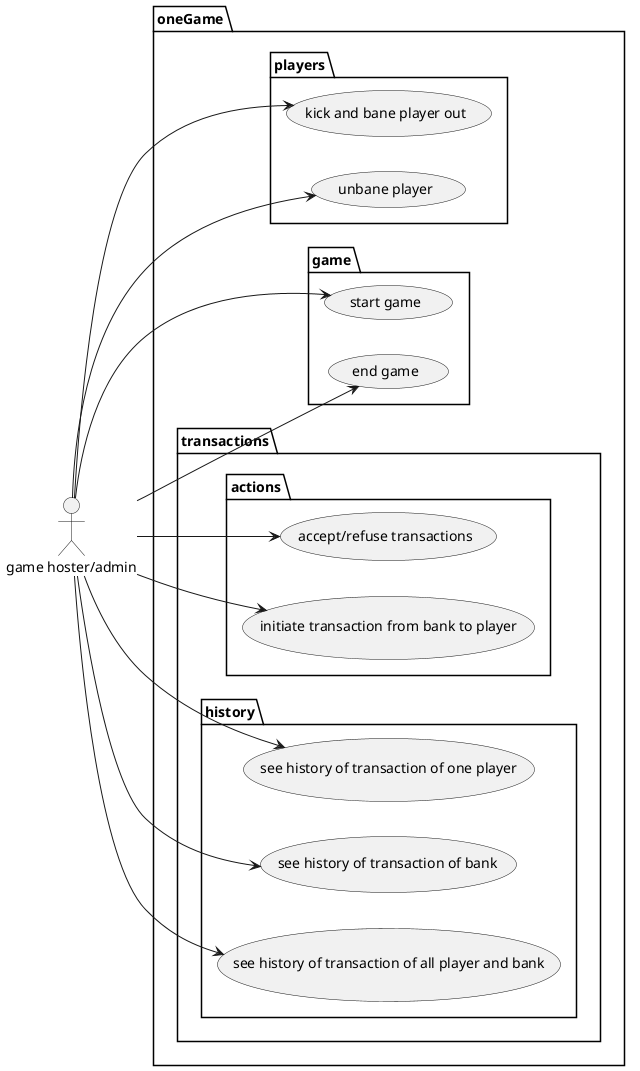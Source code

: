 @startuml "Monopoly admin usecase diagram"

left to right direction
skinparam style strictuml

actor "game hoster/admin" as ad

package oneGame {

    package players {
        usecase "kick and bane player out" as kp
	usecase "unbane player" as ubp
    }

    package game {
        usecase "start game" as strtg
        usecase "end game" as eg
    }

    package transactions {
        package actions {
            usecase "accept/refuse transactions" as at
            usecase "initiate transaction from bank to player" as itgp
        }
        package history {
            usecase "see history of transaction of one player" as seeplrtr
            usecase "see history of transaction of bank" as seebnktr
            usecase "see history of transaction of all player and bank" as seealltr
        }
    }
}

ad --> kp
ad --> ubp

ad --> strtg
ad --> eg

ad --> at
ad --> itgp

ad --> seeplrtr
ad --> seebnktr

ad --> seealltr

@enduml
